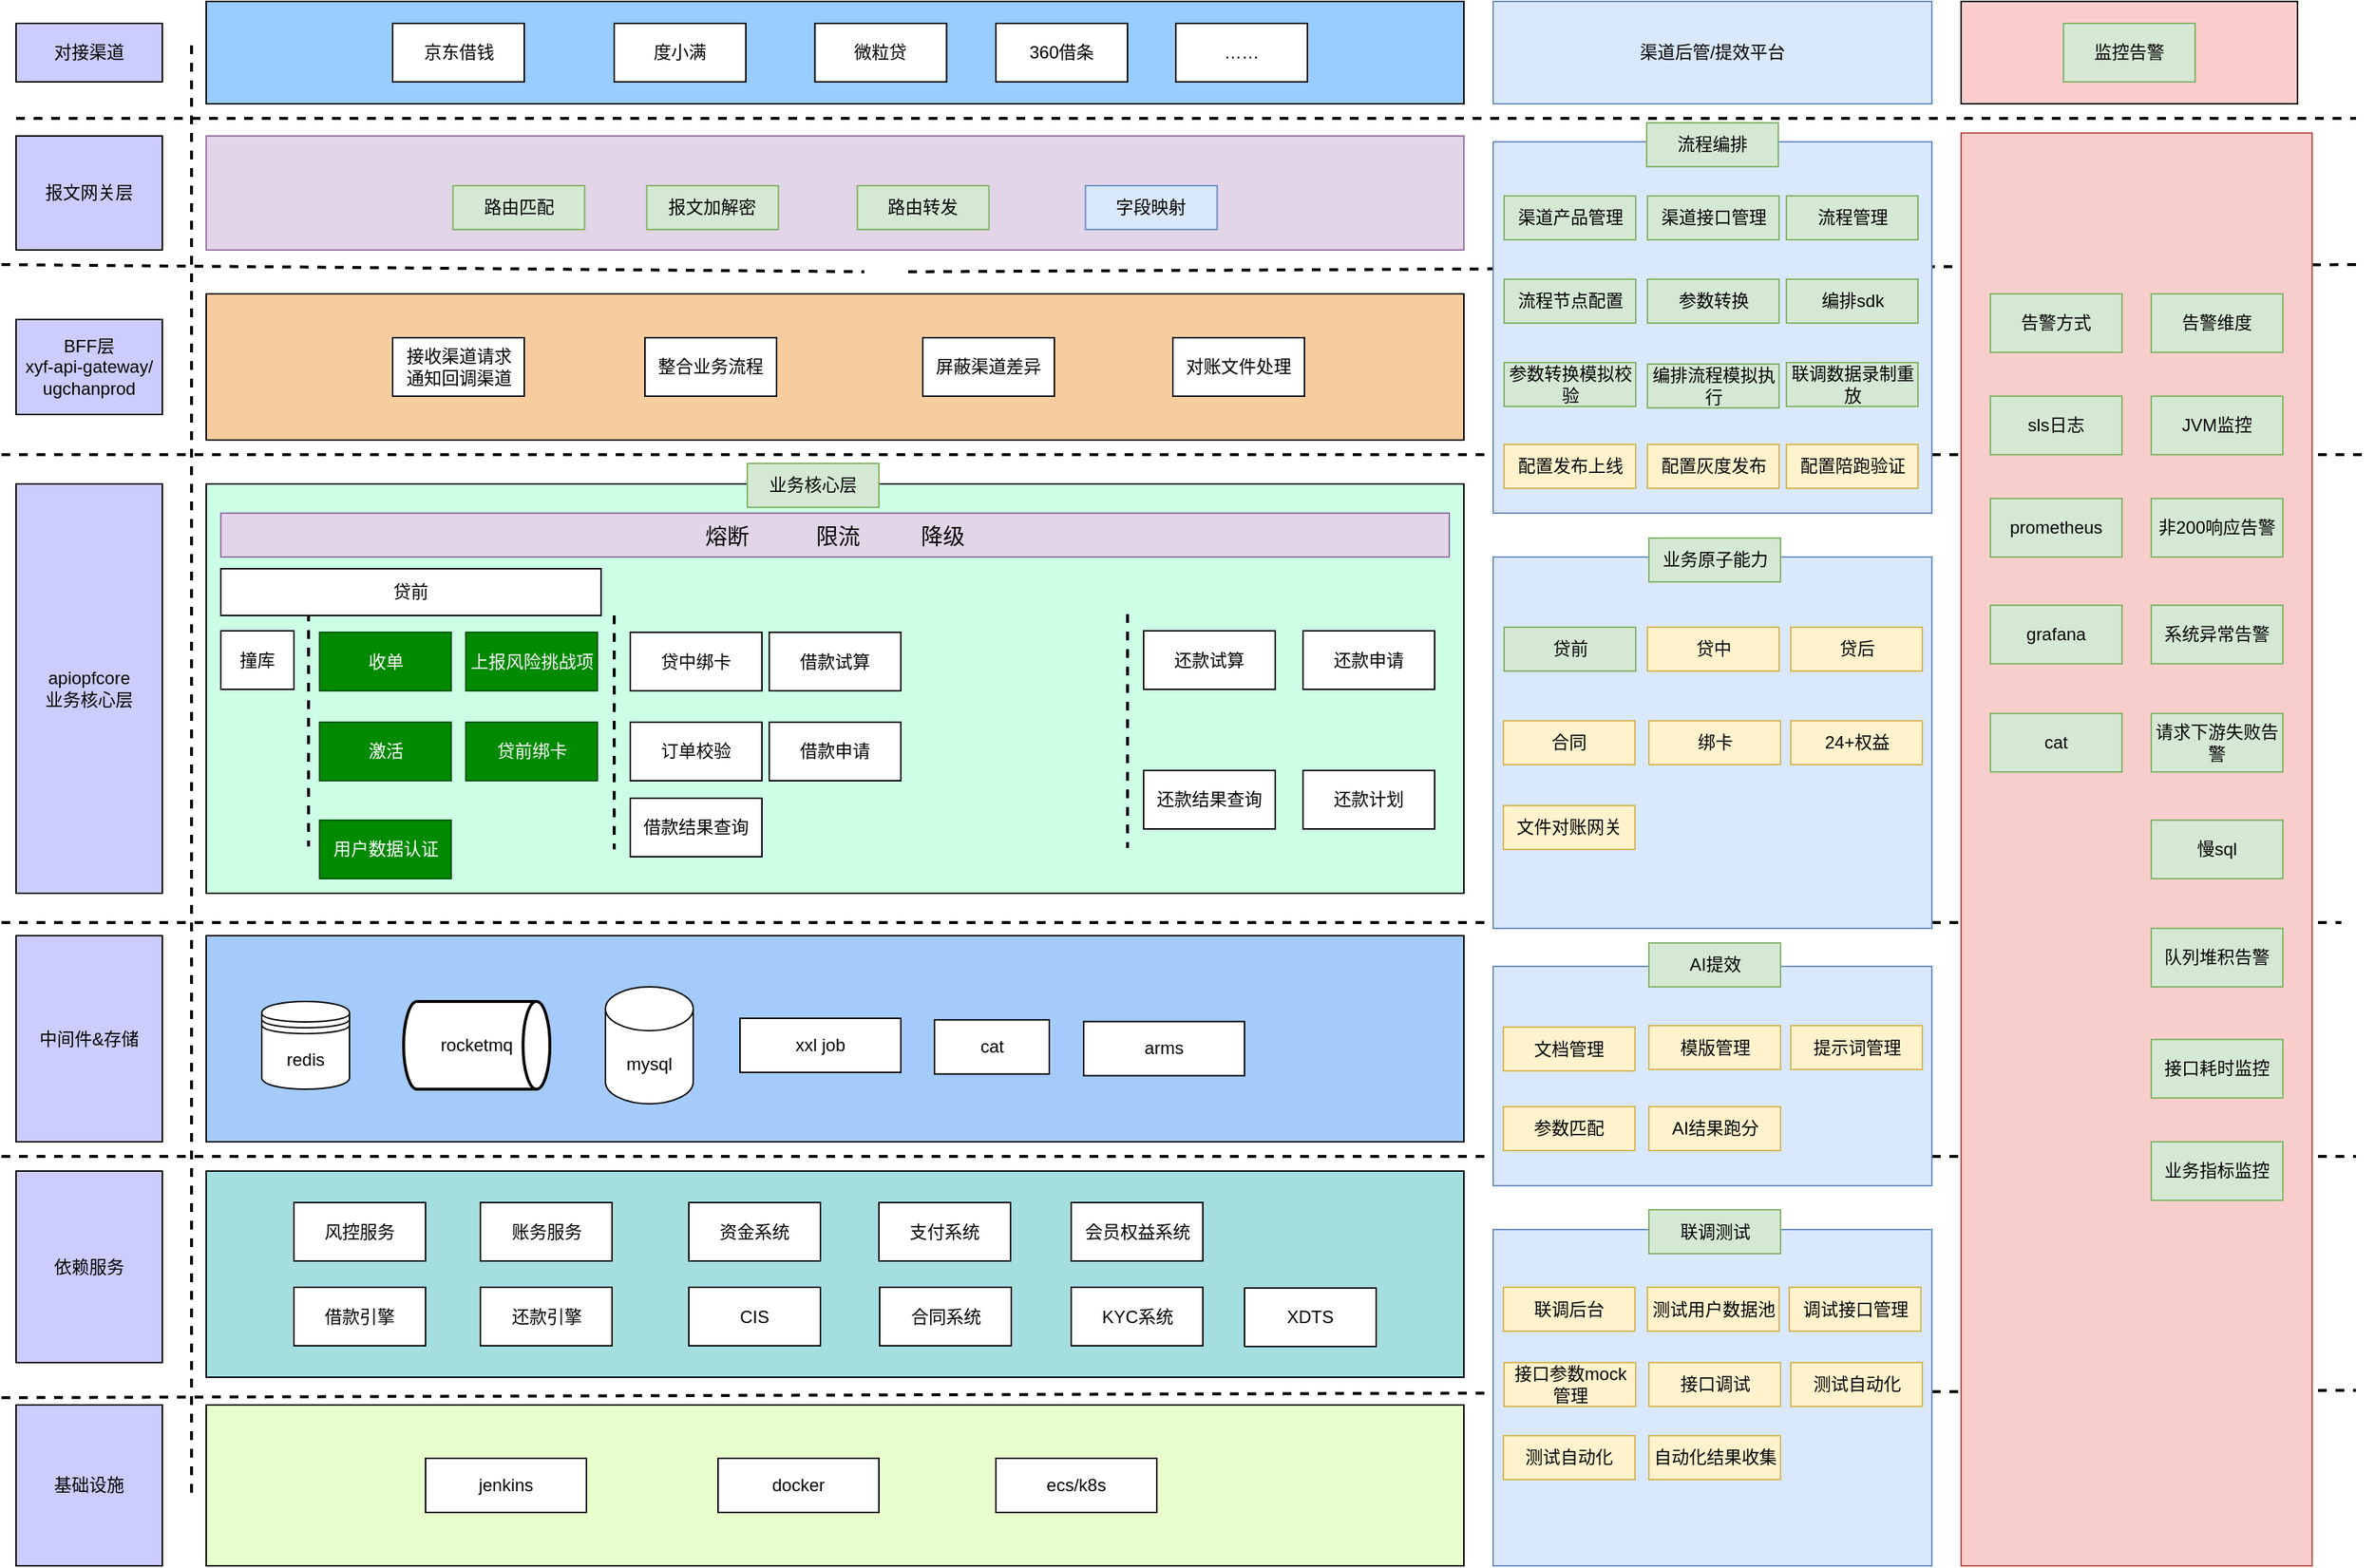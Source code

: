 <mxfile version="28.2.7">
  <diagram id="C5RBs43oDa-KdzZeNtuy" name="Page-1">
    <mxGraphModel dx="2568" dy="1065" grid="1" gridSize="10" guides="1" tooltips="1" connect="1" arrows="1" fold="1" page="1" pageScale="1" pageWidth="827" pageHeight="1169" math="0" shadow="0">
      <root>
        <mxCell id="WIyWlLk6GJQsqaUBKTNV-0" />
        <mxCell id="WIyWlLk6GJQsqaUBKTNV-1" parent="WIyWlLk6GJQsqaUBKTNV-0" />
        <mxCell id="sWWA4bZMYuXRyUqMkDCf-37" value="" style="endArrow=none;dashed=1;html=1;rounded=0;strokeWidth=2;" parent="WIyWlLk6GJQsqaUBKTNV-1" edge="1">
          <mxGeometry width="50" height="50" relative="1" as="geometry">
            <mxPoint x="-290" y="1090" as="sourcePoint" />
            <mxPoint x="1320" y="1090" as="targetPoint" />
          </mxGeometry>
        </mxCell>
        <mxCell id="sWWA4bZMYuXRyUqMkDCf-43" value="" style="endArrow=none;dashed=1;html=1;rounded=0;strokeWidth=2;" parent="WIyWlLk6GJQsqaUBKTNV-1" edge="1">
          <mxGeometry width="50" height="50" relative="1" as="geometry">
            <mxPoint x="-290" y="1255" as="sourcePoint" />
            <mxPoint x="1320" y="1250" as="targetPoint" />
          </mxGeometry>
        </mxCell>
        <mxCell id="sWWA4bZMYuXRyUqMkDCf-0" value="" style="endArrow=none;dashed=1;html=1;rounded=0;strokeWidth=2;" parent="WIyWlLk6GJQsqaUBKTNV-1" edge="1">
          <mxGeometry width="50" height="50" relative="1" as="geometry">
            <mxPoint x="-290" y="930" as="sourcePoint" />
            <mxPoint x="1310" y="930" as="targetPoint" />
          </mxGeometry>
        </mxCell>
        <mxCell id="sWWA4bZMYuXRyUqMkDCf-1" value="" style="rounded=0;whiteSpace=wrap;html=1;fillColor=#99CCFF;" parent="WIyWlLk6GJQsqaUBKTNV-1" vertex="1">
          <mxGeometry x="-150" y="300" width="860" height="70" as="geometry" />
        </mxCell>
        <mxCell id="sWWA4bZMYuXRyUqMkDCf-2" value="京东借钱" style="rounded=0;whiteSpace=wrap;html=1;" parent="WIyWlLk6GJQsqaUBKTNV-1" vertex="1">
          <mxGeometry x="-22.5" y="315" width="90" height="40" as="geometry" />
        </mxCell>
        <mxCell id="sWWA4bZMYuXRyUqMkDCf-3" value="度小满" style="rounded=0;whiteSpace=wrap;html=1;" parent="WIyWlLk6GJQsqaUBKTNV-1" vertex="1">
          <mxGeometry x="129" y="315" width="90" height="40" as="geometry" />
        </mxCell>
        <mxCell id="sWWA4bZMYuXRyUqMkDCf-4" value="" style="endArrow=none;dashed=1;html=1;rounded=0;strokeWidth=2;" parent="WIyWlLk6GJQsqaUBKTNV-1" edge="1">
          <mxGeometry width="50" height="50" relative="1" as="geometry">
            <mxPoint x="330" y="484.889" as="sourcePoint" />
            <mxPoint x="1320" y="480" as="targetPoint" />
          </mxGeometry>
        </mxCell>
        <mxCell id="sWWA4bZMYuXRyUqMkDCf-8" value="" style="endArrow=none;dashed=1;html=1;rounded=0;strokeWidth=2;" parent="WIyWlLk6GJQsqaUBKTNV-1" edge="1">
          <mxGeometry width="50" height="50" relative="1" as="geometry">
            <mxPoint x="-160" y="330" as="sourcePoint" />
            <mxPoint x="-160" y="1320" as="targetPoint" />
          </mxGeometry>
        </mxCell>
        <mxCell id="sWWA4bZMYuXRyUqMkDCf-9" value="BFF层 &lt;br&gt;xyf-api-gateway/&lt;div&gt;ugchanprod&lt;/div&gt;" style="rounded=0;whiteSpace=wrap;html=1;fillColor=#CCCCFF;" parent="WIyWlLk6GJQsqaUBKTNV-1" vertex="1">
          <mxGeometry x="-280" y="517.5" width="100" height="65" as="geometry" />
        </mxCell>
        <mxCell id="sWWA4bZMYuXRyUqMkDCf-10" value="" style="rounded=0;whiteSpace=wrap;html=1;fillColor=#F7CDA0;" parent="WIyWlLk6GJQsqaUBKTNV-1" vertex="1">
          <mxGeometry x="-150" y="500" width="860" height="100" as="geometry" />
        </mxCell>
        <mxCell id="sWWA4bZMYuXRyUqMkDCf-11" value="" style="endArrow=none;dashed=1;html=1;rounded=0;strokeWidth=2;" parent="WIyWlLk6GJQsqaUBKTNV-1" edge="1">
          <mxGeometry width="50" height="50" relative="1" as="geometry">
            <mxPoint x="-290" y="610" as="sourcePoint" />
            <mxPoint x="1330" y="610" as="targetPoint" />
          </mxGeometry>
        </mxCell>
        <mxCell id="sWWA4bZMYuXRyUqMkDCf-12" value="apiopfcore&lt;div&gt;业务核心层&lt;/div&gt;" style="rounded=0;whiteSpace=wrap;html=1;fillColor=#CCCCFF;" parent="WIyWlLk6GJQsqaUBKTNV-1" vertex="1">
          <mxGeometry x="-280" y="630" width="100" height="280" as="geometry" />
        </mxCell>
        <mxCell id="sWWA4bZMYuXRyUqMkDCf-13" value="" style="rounded=0;whiteSpace=wrap;html=1;fillColor=#FBCCCC;" parent="WIyWlLk6GJQsqaUBKTNV-1" vertex="1">
          <mxGeometry x="1050" y="300" width="230" height="70" as="geometry" />
        </mxCell>
        <mxCell id="sWWA4bZMYuXRyUqMkDCf-14" value="监控告警" style="rounded=0;whiteSpace=wrap;html=1;fillColor=#d5e8d4;strokeColor=#82b366;" parent="WIyWlLk6GJQsqaUBKTNV-1" vertex="1">
          <mxGeometry x="1120" y="315" width="90" height="40" as="geometry" />
        </mxCell>
        <mxCell id="sWWA4bZMYuXRyUqMkDCf-16" value="" style="rounded=0;whiteSpace=wrap;html=1;fillColor=#CCFFE6;" parent="WIyWlLk6GJQsqaUBKTNV-1" vertex="1">
          <mxGeometry x="-150" y="630" width="860" height="280" as="geometry" />
        </mxCell>
        <mxCell id="sWWA4bZMYuXRyUqMkDCf-18" value="" style="rounded=0;whiteSpace=wrap;html=1;fillColor=#f8cecc;strokeColor=#b85450;" parent="WIyWlLk6GJQsqaUBKTNV-1" vertex="1">
          <mxGeometry x="1050" y="390" width="240" height="980" as="geometry" />
        </mxCell>
        <mxCell id="sWWA4bZMYuXRyUqMkDCf-23" value="收单" style="rounded=0;whiteSpace=wrap;html=1;fillColor=#008a00;strokeColor=#005700;fontColor=#ffffff;" parent="WIyWlLk6GJQsqaUBKTNV-1" vertex="1">
          <mxGeometry x="-72.5" y="731.5" width="90" height="40" as="geometry" />
        </mxCell>
        <mxCell id="sWWA4bZMYuXRyUqMkDCf-24" value="上报风险挑战项" style="rounded=0;whiteSpace=wrap;html=1;fillColor=#008a00;strokeColor=#005700;fontColor=#ffffff;" parent="WIyWlLk6GJQsqaUBKTNV-1" vertex="1">
          <mxGeometry x="27.5" y="731.5" width="90" height="40" as="geometry" />
        </mxCell>
        <mxCell id="sWWA4bZMYuXRyUqMkDCf-25" value="激活" style="rounded=0;whiteSpace=wrap;html=1;fillColor=#008a00;strokeColor=#005700;fontColor=#ffffff;" parent="WIyWlLk6GJQsqaUBKTNV-1" vertex="1">
          <mxGeometry x="-72.5" y="793" width="90" height="40" as="geometry" />
        </mxCell>
        <mxCell id="sWWA4bZMYuXRyUqMkDCf-26" value="贷前绑卡" style="rounded=0;whiteSpace=wrap;html=1;fillColor=#008a00;strokeColor=#005700;fontColor=#ffffff;" parent="WIyWlLk6GJQsqaUBKTNV-1" vertex="1">
          <mxGeometry x="27.5" y="793" width="90" height="40" as="geometry" />
        </mxCell>
        <mxCell id="sWWA4bZMYuXRyUqMkDCf-28" value="sls日志" style="rounded=0;whiteSpace=wrap;html=1;fillColor=#d5e8d4;strokeColor=#82b366;" parent="WIyWlLk6GJQsqaUBKTNV-1" vertex="1">
          <mxGeometry x="1070" y="570" width="90" height="40" as="geometry" />
        </mxCell>
        <mxCell id="sWWA4bZMYuXRyUqMkDCf-29" value="非200响应告警" style="rounded=0;whiteSpace=wrap;html=1;fillColor=#d5e8d4;strokeColor=#82b366;" parent="WIyWlLk6GJQsqaUBKTNV-1" vertex="1">
          <mxGeometry x="1180" y="640" width="90" height="40" as="geometry" />
        </mxCell>
        <mxCell id="sWWA4bZMYuXRyUqMkDCf-30" value="请求下游失败告警" style="rounded=0;whiteSpace=wrap;html=1;fillColor=#d5e8d4;strokeColor=#82b366;" parent="WIyWlLk6GJQsqaUBKTNV-1" vertex="1">
          <mxGeometry x="1180" y="787" width="90" height="40" as="geometry" />
        </mxCell>
        <mxCell id="sWWA4bZMYuXRyUqMkDCf-31" value="prometheus" style="rounded=0;whiteSpace=wrap;html=1;fillColor=#d5e8d4;strokeColor=#82b366;" parent="WIyWlLk6GJQsqaUBKTNV-1" vertex="1">
          <mxGeometry x="1070" y="640" width="90" height="40" as="geometry" />
        </mxCell>
        <mxCell id="sWWA4bZMYuXRyUqMkDCf-32" value="grafana" style="rounded=0;whiteSpace=wrap;html=1;fillColor=#d5e8d4;strokeColor=#82b366;" parent="WIyWlLk6GJQsqaUBKTNV-1" vertex="1">
          <mxGeometry x="1070" y="713" width="90" height="40" as="geometry" />
        </mxCell>
        <mxCell id="sWWA4bZMYuXRyUqMkDCf-33" value="cat" style="rounded=0;whiteSpace=wrap;html=1;fillColor=#d5e8d4;strokeColor=#82b366;" parent="WIyWlLk6GJQsqaUBKTNV-1" vertex="1">
          <mxGeometry x="1070" y="787" width="90" height="40" as="geometry" />
        </mxCell>
        <mxCell id="sWWA4bZMYuXRyUqMkDCf-34" value="慢sql" style="rounded=0;whiteSpace=wrap;html=1;fillColor=#d5e8d4;strokeColor=#82b366;" parent="WIyWlLk6GJQsqaUBKTNV-1" vertex="1">
          <mxGeometry x="1180" y="860" width="90" height="40" as="geometry" />
        </mxCell>
        <mxCell id="sWWA4bZMYuXRyUqMkDCf-35" value="队列堆积告警" style="rounded=0;whiteSpace=wrap;html=1;fillColor=#d5e8d4;strokeColor=#82b366;" parent="WIyWlLk6GJQsqaUBKTNV-1" vertex="1">
          <mxGeometry x="1180" y="934" width="90" height="40" as="geometry" />
        </mxCell>
        <mxCell id="sWWA4bZMYuXRyUqMkDCf-36" value="中间件&amp;amp;存储" style="rounded=0;whiteSpace=wrap;html=1;fillColor=#CCCCFF;" parent="WIyWlLk6GJQsqaUBKTNV-1" vertex="1">
          <mxGeometry x="-280" y="939" width="100" height="141" as="geometry" />
        </mxCell>
        <mxCell id="sWWA4bZMYuXRyUqMkDCf-38" value="" style="rounded=0;whiteSpace=wrap;html=1;fillColor=#A4CBFB;" parent="WIyWlLk6GJQsqaUBKTNV-1" vertex="1">
          <mxGeometry x="-150" y="939" width="860" height="141" as="geometry" />
        </mxCell>
        <mxCell id="sWWA4bZMYuXRyUqMkDCf-40" value="依赖服务" style="rounded=0;whiteSpace=wrap;html=1;fillColor=#CCCCFF;" parent="WIyWlLk6GJQsqaUBKTNV-1" vertex="1">
          <mxGeometry x="-280" y="1100" width="100" height="131" as="geometry" />
        </mxCell>
        <mxCell id="sWWA4bZMYuXRyUqMkDCf-41" value="" style="rounded=0;whiteSpace=wrap;html=1;fillColor=#A5DEDF;" parent="WIyWlLk6GJQsqaUBKTNV-1" vertex="1">
          <mxGeometry x="-150" y="1100" width="860" height="141" as="geometry" />
        </mxCell>
        <mxCell id="sWWA4bZMYuXRyUqMkDCf-42" value="mysql" style="shape=cylinder3;whiteSpace=wrap;html=1;boundedLbl=1;backgroundOutline=1;size=15;" parent="WIyWlLk6GJQsqaUBKTNV-1" vertex="1">
          <mxGeometry x="123" y="974" width="60" height="80" as="geometry" />
        </mxCell>
        <mxCell id="sWWA4bZMYuXRyUqMkDCf-44" value="基础设施" style="rounded=0;whiteSpace=wrap;html=1;fillColor=#CCCCFF;" parent="WIyWlLk6GJQsqaUBKTNV-1" vertex="1">
          <mxGeometry x="-280" y="1260" width="100" height="110" as="geometry" />
        </mxCell>
        <mxCell id="sWWA4bZMYuXRyUqMkDCf-45" value="" style="rounded=0;whiteSpace=wrap;html=1;fillColor=#E6FFCC;" parent="WIyWlLk6GJQsqaUBKTNV-1" vertex="1">
          <mxGeometry x="-150" y="1260" width="860" height="110" as="geometry" />
        </mxCell>
        <mxCell id="sWWA4bZMYuXRyUqMkDCf-46" value="jenkins" style="rounded=0;whiteSpace=wrap;html=1;" parent="WIyWlLk6GJQsqaUBKTNV-1" vertex="1">
          <mxGeometry y="1296.5" width="110" height="37" as="geometry" />
        </mxCell>
        <mxCell id="sWWA4bZMYuXRyUqMkDCf-47" value="ecs/k8s" style="rounded=0;whiteSpace=wrap;html=1;" parent="WIyWlLk6GJQsqaUBKTNV-1" vertex="1">
          <mxGeometry x="390" y="1296.5" width="110" height="37" as="geometry" />
        </mxCell>
        <mxCell id="sWWA4bZMYuXRyUqMkDCf-49" value="贷中绑卡" style="rounded=0;whiteSpace=wrap;html=1;" parent="WIyWlLk6GJQsqaUBKTNV-1" vertex="1">
          <mxGeometry x="140" y="731.5" width="90" height="40" as="geometry" />
        </mxCell>
        <mxCell id="sWWA4bZMYuXRyUqMkDCf-50" value="接口耗时监控" style="rounded=0;whiteSpace=wrap;html=1;fillColor=#d5e8d4;strokeColor=#82b366;" parent="WIyWlLk6GJQsqaUBKTNV-1" vertex="1">
          <mxGeometry x="1180" y="1010" width="90" height="40" as="geometry" />
        </mxCell>
        <mxCell id="sWWA4bZMYuXRyUqMkDCf-51" value="系统异常告警" style="rounded=0;whiteSpace=wrap;html=1;fillColor=#d5e8d4;strokeColor=#82b366;" parent="WIyWlLk6GJQsqaUBKTNV-1" vertex="1">
          <mxGeometry x="1180" y="713" width="90" height="40" as="geometry" />
        </mxCell>
        <mxCell id="sWWA4bZMYuXRyUqMkDCf-54" value="redis" style="shape=datastore;whiteSpace=wrap;html=1;" parent="WIyWlLk6GJQsqaUBKTNV-1" vertex="1">
          <mxGeometry x="-112" y="984" width="60" height="60" as="geometry" />
        </mxCell>
        <mxCell id="sWWA4bZMYuXRyUqMkDCf-55" value="风控服务" style="rounded=0;whiteSpace=wrap;html=1;" parent="WIyWlLk6GJQsqaUBKTNV-1" vertex="1">
          <mxGeometry x="-90" y="1121.5" width="90" height="40" as="geometry" />
        </mxCell>
        <mxCell id="sWWA4bZMYuXRyUqMkDCf-56" value="资金系统" style="rounded=0;whiteSpace=wrap;html=1;" parent="WIyWlLk6GJQsqaUBKTNV-1" vertex="1">
          <mxGeometry x="180" y="1121.5" width="90" height="40" as="geometry" />
        </mxCell>
        <mxCell id="sWWA4bZMYuXRyUqMkDCf-57" value="支付系统" style="rounded=0;whiteSpace=wrap;html=1;" parent="WIyWlLk6GJQsqaUBKTNV-1" vertex="1">
          <mxGeometry x="310" y="1121.5" width="90" height="40" as="geometry" />
        </mxCell>
        <mxCell id="sWWA4bZMYuXRyUqMkDCf-58" value="XDTS" style="rounded=0;whiteSpace=wrap;html=1;" parent="WIyWlLk6GJQsqaUBKTNV-1" vertex="1">
          <mxGeometry x="560" y="1180" width="90" height="40" as="geometry" />
        </mxCell>
        <mxCell id="sWWA4bZMYuXRyUqMkDCf-59" value="借款引擎" style="rounded=0;whiteSpace=wrap;html=1;" parent="WIyWlLk6GJQsqaUBKTNV-1" vertex="1">
          <mxGeometry x="-90" y="1179.5" width="90" height="40" as="geometry" />
        </mxCell>
        <mxCell id="sWWA4bZMYuXRyUqMkDCf-60" value="账务服务" style="rounded=0;whiteSpace=wrap;html=1;" parent="WIyWlLk6GJQsqaUBKTNV-1" vertex="1">
          <mxGeometry x="37.5" y="1121.5" width="90" height="40" as="geometry" />
        </mxCell>
        <mxCell id="sWWA4bZMYuXRyUqMkDCf-61" value="还款引擎" style="rounded=0;whiteSpace=wrap;html=1;" parent="WIyWlLk6GJQsqaUBKTNV-1" vertex="1">
          <mxGeometry x="37.5" y="1179.5" width="90" height="40" as="geometry" />
        </mxCell>
        <mxCell id="sWWA4bZMYuXRyUqMkDCf-62" value="业务指标监控" style="rounded=0;whiteSpace=wrap;html=1;fillColor=#d5e8d4;strokeColor=#82b366;" parent="WIyWlLk6GJQsqaUBKTNV-1" vertex="1">
          <mxGeometry x="1180" y="1080" width="90" height="40" as="geometry" />
        </mxCell>
        <mxCell id="sWWA4bZMYuXRyUqMkDCf-63" value="JVM监控" style="rounded=0;whiteSpace=wrap;html=1;fillColor=#d5e8d4;strokeColor=#82b366;" parent="WIyWlLk6GJQsqaUBKTNV-1" vertex="1">
          <mxGeometry x="1180" y="570" width="90" height="40" as="geometry" />
        </mxCell>
        <mxCell id="sWWA4bZMYuXRyUqMkDCf-64" value="对接渠道" style="rounded=0;whiteSpace=wrap;html=1;fillColor=#CCCCFF;" parent="WIyWlLk6GJQsqaUBKTNV-1" vertex="1">
          <mxGeometry x="-280" y="315" width="100" height="40" as="geometry" />
        </mxCell>
        <mxCell id="sWWA4bZMYuXRyUqMkDCf-65" value="告警方式" style="rounded=0;whiteSpace=wrap;html=1;fillColor=#d5e8d4;strokeColor=#82b366;" parent="WIyWlLk6GJQsqaUBKTNV-1" vertex="1">
          <mxGeometry x="1070" y="500" width="90" height="40" as="geometry" />
        </mxCell>
        <mxCell id="sWWA4bZMYuXRyUqMkDCf-66" value="告警维度" style="rounded=0;whiteSpace=wrap;html=1;fillColor=#d5e8d4;strokeColor=#82b366;" parent="WIyWlLk6GJQsqaUBKTNV-1" vertex="1">
          <mxGeometry x="1180" y="500" width="90" height="40" as="geometry" />
        </mxCell>
        <mxCell id="sWWA4bZMYuXRyUqMkDCf-68" value="微粒贷" style="rounded=0;whiteSpace=wrap;html=1;" parent="WIyWlLk6GJQsqaUBKTNV-1" vertex="1">
          <mxGeometry x="266.25" y="315" width="90" height="40" as="geometry" />
        </mxCell>
        <mxCell id="sWWA4bZMYuXRyUqMkDCf-69" value="……" style="rounded=0;whiteSpace=wrap;html=1;" parent="WIyWlLk6GJQsqaUBKTNV-1" vertex="1">
          <mxGeometry x="513" y="315" width="90" height="40" as="geometry" />
        </mxCell>
        <mxCell id="sWWA4bZMYuXRyUqMkDCf-71" value="接收渠道请求&lt;br&gt;通知回调渠道" style="rounded=0;whiteSpace=wrap;html=1;" parent="WIyWlLk6GJQsqaUBKTNV-1" vertex="1">
          <mxGeometry x="-22.5" y="530" width="90" height="40" as="geometry" />
        </mxCell>
        <mxCell id="sWWA4bZMYuXRyUqMkDCf-72" value="整合业务流程" style="rounded=0;whiteSpace=wrap;html=1;" parent="WIyWlLk6GJQsqaUBKTNV-1" vertex="1">
          <mxGeometry x="150" y="530" width="90" height="40" as="geometry" />
        </mxCell>
        <mxCell id="sWWA4bZMYuXRyUqMkDCf-73" value="屏蔽渠道差异" style="rounded=0;whiteSpace=wrap;html=1;" parent="WIyWlLk6GJQsqaUBKTNV-1" vertex="1">
          <mxGeometry x="340" y="530" width="90" height="40" as="geometry" />
        </mxCell>
        <mxCell id="sWWA4bZMYuXRyUqMkDCf-74" value="对账文件处理" style="rounded=0;whiteSpace=wrap;html=1;" parent="WIyWlLk6GJQsqaUBKTNV-1" vertex="1">
          <mxGeometry x="511" y="530" width="90" height="40" as="geometry" />
        </mxCell>
        <mxCell id="sWWA4bZMYuXRyUqMkDCf-75" value="xxl job" style="rounded=0;whiteSpace=wrap;html=1;" parent="WIyWlLk6GJQsqaUBKTNV-1" vertex="1">
          <mxGeometry x="215" y="995.5" width="110" height="37" as="geometry" />
        </mxCell>
        <mxCell id="sWWA4bZMYuXRyUqMkDCf-76" value="rocketmq" style="strokeWidth=2;html=1;shape=mxgraph.flowchart.direct_data;whiteSpace=wrap;" parent="WIyWlLk6GJQsqaUBKTNV-1" vertex="1">
          <mxGeometry x="-15" y="984" width="100" height="60" as="geometry" />
        </mxCell>
        <mxCell id="sWWA4bZMYuXRyUqMkDCf-77" value="CIS" style="rounded=0;whiteSpace=wrap;html=1;" parent="WIyWlLk6GJQsqaUBKTNV-1" vertex="1">
          <mxGeometry x="180" y="1179.5" width="90" height="40" as="geometry" />
        </mxCell>
        <mxCell id="sWWA4bZMYuXRyUqMkDCf-78" value="合同系统" style="rounded=0;whiteSpace=wrap;html=1;" parent="WIyWlLk6GJQsqaUBKTNV-1" vertex="1">
          <mxGeometry x="310.5" y="1179.5" width="90" height="40" as="geometry" />
        </mxCell>
        <mxCell id="sWWA4bZMYuXRyUqMkDCf-79" value="KYC系统" style="rounded=0;whiteSpace=wrap;html=1;" parent="WIyWlLk6GJQsqaUBKTNV-1" vertex="1">
          <mxGeometry x="441.5" y="1179.5" width="90" height="40" as="geometry" />
        </mxCell>
        <mxCell id="sWWA4bZMYuXRyUqMkDCf-80" value="订单校验" style="rounded=0;whiteSpace=wrap;html=1;" parent="WIyWlLk6GJQsqaUBKTNV-1" vertex="1">
          <mxGeometry x="140" y="793" width="90" height="40" as="geometry" />
        </mxCell>
        <mxCell id="sWWA4bZMYuXRyUqMkDCf-81" value="借款试算" style="rounded=0;whiteSpace=wrap;html=1;" parent="WIyWlLk6GJQsqaUBKTNV-1" vertex="1">
          <mxGeometry x="235" y="731.5" width="90" height="40" as="geometry" />
        </mxCell>
        <mxCell id="sWWA4bZMYuXRyUqMkDCf-82" value="还款申请" style="rounded=0;whiteSpace=wrap;html=1;" parent="WIyWlLk6GJQsqaUBKTNV-1" vertex="1">
          <mxGeometry x="600" y="730.5" width="90" height="40" as="geometry" />
        </mxCell>
        <mxCell id="sWWA4bZMYuXRyUqMkDCf-83" value="还款计划" style="rounded=0;whiteSpace=wrap;html=1;" parent="WIyWlLk6GJQsqaUBKTNV-1" vertex="1">
          <mxGeometry x="600" y="826" width="90" height="40" as="geometry" />
        </mxCell>
        <mxCell id="sWWA4bZMYuXRyUqMkDCf-84" value="撞库" style="rounded=0;whiteSpace=wrap;html=1;" parent="WIyWlLk6GJQsqaUBKTNV-1" vertex="1">
          <mxGeometry x="-140" y="730.5" width="50" height="40" as="geometry" />
        </mxCell>
        <mxCell id="sWWA4bZMYuXRyUqMkDCf-85" value="借款申请" style="rounded=0;whiteSpace=wrap;html=1;" parent="WIyWlLk6GJQsqaUBKTNV-1" vertex="1">
          <mxGeometry x="235" y="793" width="90" height="40" as="geometry" />
        </mxCell>
        <mxCell id="sWWA4bZMYuXRyUqMkDCf-86" value="还款试算" style="rounded=0;whiteSpace=wrap;html=1;" parent="WIyWlLk6GJQsqaUBKTNV-1" vertex="1">
          <mxGeometry x="491" y="730.5" width="90" height="40" as="geometry" />
        </mxCell>
        <mxCell id="sWWA4bZMYuXRyUqMkDCf-87" value="" style="endArrow=none;dashed=1;html=1;rounded=0;strokeWidth=2;" parent="WIyWlLk6GJQsqaUBKTNV-1" edge="1">
          <mxGeometry width="50" height="50" relative="1" as="geometry">
            <mxPoint x="-80" y="718" as="sourcePoint" />
            <mxPoint x="-80" y="878" as="targetPoint" />
          </mxGeometry>
        </mxCell>
        <mxCell id="sWWA4bZMYuXRyUqMkDCf-88" value="" style="endArrow=none;dashed=1;html=1;rounded=0;strokeWidth=2;" parent="WIyWlLk6GJQsqaUBKTNV-1" edge="1">
          <mxGeometry width="50" height="50" relative="1" as="geometry">
            <mxPoint x="129" y="720" as="sourcePoint" />
            <mxPoint x="129" y="880" as="targetPoint" />
          </mxGeometry>
        </mxCell>
        <mxCell id="sWWA4bZMYuXRyUqMkDCf-89" value="" style="endArrow=none;dashed=1;html=1;rounded=0;strokeWidth=2;" parent="WIyWlLk6GJQsqaUBKTNV-1" edge="1">
          <mxGeometry width="50" height="50" relative="1" as="geometry">
            <mxPoint x="480" y="719" as="sourcePoint" />
            <mxPoint x="480" y="879" as="targetPoint" />
          </mxGeometry>
        </mxCell>
        <mxCell id="sWWA4bZMYuXRyUqMkDCf-91" value="" style="endArrow=none;dashed=1;html=1;rounded=0;strokeWidth=2;" parent="WIyWlLk6GJQsqaUBKTNV-1" edge="1">
          <mxGeometry width="50" height="50" relative="1" as="geometry">
            <mxPoint x="-290" y="480" as="sourcePoint" />
            <mxPoint x="300" y="484.876" as="targetPoint" />
          </mxGeometry>
        </mxCell>
        <mxCell id="VIJz2uPGF6avBVxXJ3ea-0" value="" style="shape=image;verticalLabelPosition=bottom;labelBackgroundColor=default;verticalAlign=top;aspect=fixed;imageAspect=0;image=https://miro.medium.com/v2/resize:fit:800/1*XE0ObomSZ6cwRHKNZ751Vg.png;" parent="WIyWlLk6GJQsqaUBKTNV-1" vertex="1">
          <mxGeometry x="572" y="998.88" width="100" height="34.75" as="geometry" />
        </mxCell>
        <mxCell id="VIJz2uPGF6avBVxXJ3ea-1" value="" style="endArrow=none;dashed=1;html=1;rounded=0;strokeWidth=2;" parent="WIyWlLk6GJQsqaUBKTNV-1" edge="1">
          <mxGeometry width="50" height="50" relative="1" as="geometry">
            <mxPoint x="-280" y="380" as="sourcePoint" />
            <mxPoint x="1320" y="380" as="targetPoint" />
          </mxGeometry>
        </mxCell>
        <mxCell id="VIJz2uPGF6avBVxXJ3ea-3" value="" style="rounded=0;whiteSpace=wrap;html=1;fillColor=#e1d5e7;strokeColor=#9673a6;" parent="WIyWlLk6GJQsqaUBKTNV-1" vertex="1">
          <mxGeometry x="-150" y="392" width="860" height="78" as="geometry" />
        </mxCell>
        <mxCell id="VIJz2uPGF6avBVxXJ3ea-4" value="报文网关层" style="rounded=0;whiteSpace=wrap;html=1;fillColor=#CCCCFF;" parent="WIyWlLk6GJQsqaUBKTNV-1" vertex="1">
          <mxGeometry x="-280" y="392" width="100" height="78" as="geometry" />
        </mxCell>
        <mxCell id="XegBzm43TF2em2KgTWJF-0" value="还款结果查询" style="rounded=0;whiteSpace=wrap;html=1;" parent="WIyWlLk6GJQsqaUBKTNV-1" vertex="1">
          <mxGeometry x="491" y="826" width="90" height="40" as="geometry" />
        </mxCell>
        <mxCell id="XegBzm43TF2em2KgTWJF-1" value="熔断&amp;nbsp; &amp;nbsp; &amp;nbsp; &amp;nbsp; &amp;nbsp; &amp;nbsp;限流&amp;nbsp; &amp;nbsp; &amp;nbsp; &amp;nbsp; &amp;nbsp; 降级" style="rounded=0;whiteSpace=wrap;html=1;fillColor=#e1d5e7;strokeColor=#9673a6;fontSize=15;" parent="WIyWlLk6GJQsqaUBKTNV-1" vertex="1">
          <mxGeometry x="-140" y="650" width="840" height="30" as="geometry" />
        </mxCell>
        <mxCell id="XegBzm43TF2em2KgTWJF-2" value="用户数据认证" style="rounded=0;whiteSpace=wrap;html=1;fillColor=#008a00;strokeColor=#005700;fontColor=#ffffff;" parent="WIyWlLk6GJQsqaUBKTNV-1" vertex="1">
          <mxGeometry x="-72.5" y="860" width="90" height="40" as="geometry" />
        </mxCell>
        <mxCell id="XegBzm43TF2em2KgTWJF-4" value="docker" style="rounded=0;whiteSpace=wrap;html=1;" parent="WIyWlLk6GJQsqaUBKTNV-1" vertex="1">
          <mxGeometry x="200" y="1296.5" width="110" height="37" as="geometry" />
        </mxCell>
        <mxCell id="XegBzm43TF2em2KgTWJF-5" value="arms" style="rounded=0;whiteSpace=wrap;html=1;" parent="WIyWlLk6GJQsqaUBKTNV-1" vertex="1">
          <mxGeometry x="450" y="997.75" width="110" height="37" as="geometry" />
        </mxCell>
        <mxCell id="XegBzm43TF2em2KgTWJF-8" value="cat" style="rounded=0;whiteSpace=wrap;html=1;" parent="WIyWlLk6GJQsqaUBKTNV-1" vertex="1">
          <mxGeometry x="348" y="996.63" width="78.5" height="37" as="geometry" />
        </mxCell>
        <mxCell id="PERT3aIXh9mbVd2wunl5-0" value="路由匹配" style="rounded=0;whiteSpace=wrap;html=1;fillColor=#d5e8d4;strokeColor=#82b366;" parent="WIyWlLk6GJQsqaUBKTNV-1" vertex="1">
          <mxGeometry x="18.75" y="426" width="90" height="30" as="geometry" />
        </mxCell>
        <mxCell id="PERT3aIXh9mbVd2wunl5-1" value="报文加解密" style="rounded=0;whiteSpace=wrap;html=1;fillColor=#d5e8d4;strokeColor=#82b366;" parent="WIyWlLk6GJQsqaUBKTNV-1" vertex="1">
          <mxGeometry x="151.25" y="426" width="90" height="30" as="geometry" />
        </mxCell>
        <mxCell id="PERT3aIXh9mbVd2wunl5-2" value="路由转发" style="rounded=0;whiteSpace=wrap;html=1;fillColor=#d5e8d4;strokeColor=#82b366;" parent="WIyWlLk6GJQsqaUBKTNV-1" vertex="1">
          <mxGeometry x="295.25" y="426" width="90" height="30" as="geometry" />
        </mxCell>
        <mxCell id="PERT3aIXh9mbVd2wunl5-3" value="字段映射" style="rounded=0;whiteSpace=wrap;html=1;fillColor=#dae8fc;strokeColor=#6c8ebf;" parent="WIyWlLk6GJQsqaUBKTNV-1" vertex="1">
          <mxGeometry x="451.25" y="426" width="90" height="30" as="geometry" />
        </mxCell>
        <mxCell id="PERT3aIXh9mbVd2wunl5-4" value="360借条" style="rounded=0;whiteSpace=wrap;html=1;" parent="WIyWlLk6GJQsqaUBKTNV-1" vertex="1">
          <mxGeometry x="390" y="315" width="90" height="40" as="geometry" />
        </mxCell>
        <mxCell id="PERT3aIXh9mbVd2wunl5-5" value="会员权益系统" style="rounded=0;whiteSpace=wrap;html=1;" parent="WIyWlLk6GJQsqaUBKTNV-1" vertex="1">
          <mxGeometry x="441.5" y="1121.5" width="90" height="40" as="geometry" />
        </mxCell>
        <mxCell id="PERT3aIXh9mbVd2wunl5-6" value="业务核心层" style="rounded=0;whiteSpace=wrap;html=1;fillColor=#d5e8d4;strokeColor=#82b366;" parent="WIyWlLk6GJQsqaUBKTNV-1" vertex="1">
          <mxGeometry x="220" y="616" width="90" height="30" as="geometry" />
        </mxCell>
        <mxCell id="PERT3aIXh9mbVd2wunl5-7" value="渠道后管/提效平台" style="rounded=0;whiteSpace=wrap;html=1;fillColor=#dae8fc;strokeColor=#6c8ebf;" parent="WIyWlLk6GJQsqaUBKTNV-1" vertex="1">
          <mxGeometry x="730" y="300" width="300" height="70" as="geometry" />
        </mxCell>
        <mxCell id="PERT3aIXh9mbVd2wunl5-8" value="" style="rounded=0;whiteSpace=wrap;html=1;fillColor=#dae8fc;strokeColor=#6c8ebf;" parent="WIyWlLk6GJQsqaUBKTNV-1" vertex="1">
          <mxGeometry x="730" y="396" width="300" height="254" as="geometry" />
        </mxCell>
        <mxCell id="PERT3aIXh9mbVd2wunl5-9" value="流程编排" style="rounded=0;whiteSpace=wrap;html=1;fillColor=#d5e8d4;strokeColor=#82b366;" parent="WIyWlLk6GJQsqaUBKTNV-1" vertex="1">
          <mxGeometry x="835" y="383" width="90" height="30" as="geometry" />
        </mxCell>
        <mxCell id="PERT3aIXh9mbVd2wunl5-10" value="渠道产品管理" style="rounded=0;whiteSpace=wrap;html=1;fillColor=#d5e8d4;strokeColor=#82b366;" parent="WIyWlLk6GJQsqaUBKTNV-1" vertex="1">
          <mxGeometry x="737.5" y="433" width="90" height="30" as="geometry" />
        </mxCell>
        <mxCell id="PERT3aIXh9mbVd2wunl5-11" value="渠道接口管理" style="rounded=0;whiteSpace=wrap;html=1;fillColor=#d5e8d4;strokeColor=#82b366;" parent="WIyWlLk6GJQsqaUBKTNV-1" vertex="1">
          <mxGeometry x="835.5" y="433" width="90" height="30" as="geometry" />
        </mxCell>
        <mxCell id="PERT3aIXh9mbVd2wunl5-12" value="流程管理" style="rounded=0;whiteSpace=wrap;html=1;fillColor=#d5e8d4;strokeColor=#82b366;" parent="WIyWlLk6GJQsqaUBKTNV-1" vertex="1">
          <mxGeometry x="930.5" y="433" width="90" height="30" as="geometry" />
        </mxCell>
        <mxCell id="PERT3aIXh9mbVd2wunl5-13" value="流程节点配置" style="rounded=0;whiteSpace=wrap;html=1;fillColor=#d5e8d4;strokeColor=#82b366;" parent="WIyWlLk6GJQsqaUBKTNV-1" vertex="1">
          <mxGeometry x="737.5" y="490" width="90" height="30" as="geometry" />
        </mxCell>
        <mxCell id="PERT3aIXh9mbVd2wunl5-14" value="参数转换" style="rounded=0;whiteSpace=wrap;html=1;fillColor=#d5e8d4;strokeColor=#82b366;" parent="WIyWlLk6GJQsqaUBKTNV-1" vertex="1">
          <mxGeometry x="835.5" y="490" width="90" height="30" as="geometry" />
        </mxCell>
        <mxCell id="PERT3aIXh9mbVd2wunl5-15" value="编排sdk" style="rounded=0;whiteSpace=wrap;html=1;fillColor=#d5e8d4;strokeColor=#82b366;" parent="WIyWlLk6GJQsqaUBKTNV-1" vertex="1">
          <mxGeometry x="930.5" y="490" width="90" height="30" as="geometry" />
        </mxCell>
        <mxCell id="PERT3aIXh9mbVd2wunl5-16" value="参数转换模拟校验" style="rounded=0;whiteSpace=wrap;html=1;fillColor=#d5e8d4;strokeColor=#82b366;" parent="WIyWlLk6GJQsqaUBKTNV-1" vertex="1">
          <mxGeometry x="737.5" y="547" width="90" height="30" as="geometry" />
        </mxCell>
        <mxCell id="PERT3aIXh9mbVd2wunl5-17" value="编排流程模拟执行" style="rounded=0;whiteSpace=wrap;html=1;fillColor=#d5e8d4;strokeColor=#82b366;" parent="WIyWlLk6GJQsqaUBKTNV-1" vertex="1">
          <mxGeometry x="835.5" y="548" width="90" height="30" as="geometry" />
        </mxCell>
        <mxCell id="PERT3aIXh9mbVd2wunl5-18" value="联调数据录制重放" style="rounded=0;whiteSpace=wrap;html=1;fillColor=#d5e8d4;strokeColor=#82b366;" parent="WIyWlLk6GJQsqaUBKTNV-1" vertex="1">
          <mxGeometry x="930.5" y="547" width="90" height="30" as="geometry" />
        </mxCell>
        <mxCell id="PERT3aIXh9mbVd2wunl5-19" value="配置发布上线" style="rounded=0;whiteSpace=wrap;html=1;fillColor=#fff2cc;strokeColor=#d6b656;" parent="WIyWlLk6GJQsqaUBKTNV-1" vertex="1">
          <mxGeometry x="737.5" y="603" width="90" height="30" as="geometry" />
        </mxCell>
        <mxCell id="PERT3aIXh9mbVd2wunl5-20" value="配置灰度发布" style="rounded=0;whiteSpace=wrap;html=1;fillColor=#fff2cc;strokeColor=#d6b656;" parent="WIyWlLk6GJQsqaUBKTNV-1" vertex="1">
          <mxGeometry x="835.5" y="603" width="90" height="30" as="geometry" />
        </mxCell>
        <mxCell id="PERT3aIXh9mbVd2wunl5-21" value="配置陪跑验证" style="rounded=0;whiteSpace=wrap;html=1;fillColor=#fff2cc;strokeColor=#d6b656;" parent="WIyWlLk6GJQsqaUBKTNV-1" vertex="1">
          <mxGeometry x="930.5" y="603" width="90" height="30" as="geometry" />
        </mxCell>
        <mxCell id="PERT3aIXh9mbVd2wunl5-22" value="" style="rounded=0;whiteSpace=wrap;html=1;fillColor=#dae8fc;strokeColor=#6c8ebf;" parent="WIyWlLk6GJQsqaUBKTNV-1" vertex="1">
          <mxGeometry x="730" y="680" width="300" height="254" as="geometry" />
        </mxCell>
        <mxCell id="PERT3aIXh9mbVd2wunl5-23" value="业务原子能力" style="rounded=0;whiteSpace=wrap;html=1;fillColor=#d5e8d4;strokeColor=#82b366;" parent="WIyWlLk6GJQsqaUBKTNV-1" vertex="1">
          <mxGeometry x="836.5" y="667" width="90" height="30" as="geometry" />
        </mxCell>
        <mxCell id="PERT3aIXh9mbVd2wunl5-24" value="贷前" style="rounded=0;whiteSpace=wrap;html=1;fillColor=#d5e8d4;strokeColor=#82b366;" parent="WIyWlLk6GJQsqaUBKTNV-1" vertex="1">
          <mxGeometry x="737.5" y="728" width="90" height="30" as="geometry" />
        </mxCell>
        <mxCell id="PERT3aIXh9mbVd2wunl5-25" value="贷中" style="rounded=0;whiteSpace=wrap;html=1;fillColor=#fff2cc;strokeColor=#d6b656;" parent="WIyWlLk6GJQsqaUBKTNV-1" vertex="1">
          <mxGeometry x="835.5" y="728" width="90" height="30" as="geometry" />
        </mxCell>
        <mxCell id="PERT3aIXh9mbVd2wunl5-26" value="贷后" style="rounded=0;whiteSpace=wrap;html=1;fillColor=#fff2cc;strokeColor=#d6b656;" parent="WIyWlLk6GJQsqaUBKTNV-1" vertex="1">
          <mxGeometry x="933.5" y="728" width="90" height="30" as="geometry" />
        </mxCell>
        <mxCell id="PERT3aIXh9mbVd2wunl5-27" value="合同" style="rounded=0;whiteSpace=wrap;html=1;fillColor=#fff2cc;strokeColor=#d6b656;" parent="WIyWlLk6GJQsqaUBKTNV-1" vertex="1">
          <mxGeometry x="737" y="792" width="90" height="30" as="geometry" />
        </mxCell>
        <mxCell id="PERT3aIXh9mbVd2wunl5-28" value="24+权益" style="rounded=0;whiteSpace=wrap;html=1;fillColor=#fff2cc;strokeColor=#d6b656;" parent="WIyWlLk6GJQsqaUBKTNV-1" vertex="1">
          <mxGeometry x="933.5" y="792" width="90" height="30" as="geometry" />
        </mxCell>
        <mxCell id="PERT3aIXh9mbVd2wunl5-29" value="绑卡" style="rounded=0;whiteSpace=wrap;html=1;fillColor=#fff2cc;strokeColor=#d6b656;" parent="WIyWlLk6GJQsqaUBKTNV-1" vertex="1">
          <mxGeometry x="836.5" y="792" width="90" height="30" as="geometry" />
        </mxCell>
        <mxCell id="PERT3aIXh9mbVd2wunl5-30" value="文件对账网关" style="rounded=0;whiteSpace=wrap;html=1;fillColor=#fff2cc;strokeColor=#d6b656;" parent="WIyWlLk6GJQsqaUBKTNV-1" vertex="1">
          <mxGeometry x="737" y="850" width="90" height="30" as="geometry" />
        </mxCell>
        <mxCell id="PERT3aIXh9mbVd2wunl5-31" value="" style="rounded=0;whiteSpace=wrap;html=1;fillColor=#dae8fc;strokeColor=#6c8ebf;" parent="WIyWlLk6GJQsqaUBKTNV-1" vertex="1">
          <mxGeometry x="730" y="960" width="300" height="150" as="geometry" />
        </mxCell>
        <mxCell id="PERT3aIXh9mbVd2wunl5-32" value="AI提效" style="rounded=0;whiteSpace=wrap;html=1;fillColor=#d5e8d4;strokeColor=#82b366;" parent="WIyWlLk6GJQsqaUBKTNV-1" vertex="1">
          <mxGeometry x="836.5" y="944" width="90" height="30" as="geometry" />
        </mxCell>
        <mxCell id="PERT3aIXh9mbVd2wunl5-33" value="文档管理" style="rounded=0;whiteSpace=wrap;html=1;fillColor=#fff2cc;strokeColor=#d6b656;" parent="WIyWlLk6GJQsqaUBKTNV-1" vertex="1">
          <mxGeometry x="737" y="1001.5" width="90" height="30" as="geometry" />
        </mxCell>
        <mxCell id="PERT3aIXh9mbVd2wunl5-34" value="模版管理" style="rounded=0;whiteSpace=wrap;html=1;fillColor=#fff2cc;strokeColor=#d6b656;" parent="WIyWlLk6GJQsqaUBKTNV-1" vertex="1">
          <mxGeometry x="836.5" y="1000.5" width="90" height="30" as="geometry" />
        </mxCell>
        <mxCell id="PERT3aIXh9mbVd2wunl5-35" value="提示词管理" style="rounded=0;whiteSpace=wrap;html=1;fillColor=#fff2cc;strokeColor=#d6b656;" parent="WIyWlLk6GJQsqaUBKTNV-1" vertex="1">
          <mxGeometry x="933.5" y="1000.5" width="90" height="30" as="geometry" />
        </mxCell>
        <mxCell id="PERT3aIXh9mbVd2wunl5-36" value="参数匹配" style="rounded=0;whiteSpace=wrap;html=1;fillColor=#fff2cc;strokeColor=#d6b656;" parent="WIyWlLk6GJQsqaUBKTNV-1" vertex="1">
          <mxGeometry x="737" y="1056" width="90" height="30" as="geometry" />
        </mxCell>
        <mxCell id="PERT3aIXh9mbVd2wunl5-37" value="AI结果跑分" style="rounded=0;whiteSpace=wrap;html=1;fillColor=#fff2cc;strokeColor=#d6b656;" parent="WIyWlLk6GJQsqaUBKTNV-1" vertex="1">
          <mxGeometry x="836.5" y="1056" width="90" height="30" as="geometry" />
        </mxCell>
        <mxCell id="PERT3aIXh9mbVd2wunl5-38" value="" style="rounded=0;whiteSpace=wrap;html=1;fillColor=#dae8fc;strokeColor=#6c8ebf;" parent="WIyWlLk6GJQsqaUBKTNV-1" vertex="1">
          <mxGeometry x="730" y="1140" width="300" height="230" as="geometry" />
        </mxCell>
        <mxCell id="PERT3aIXh9mbVd2wunl5-39" value="联调测试" style="rounded=0;whiteSpace=wrap;html=1;fillColor=#d5e8d4;strokeColor=#82b366;" parent="WIyWlLk6GJQsqaUBKTNV-1" vertex="1">
          <mxGeometry x="836.5" y="1126.5" width="90" height="30" as="geometry" />
        </mxCell>
        <mxCell id="PERT3aIXh9mbVd2wunl5-40" value="联调后台" style="rounded=0;whiteSpace=wrap;html=1;fillColor=#fff2cc;strokeColor=#d6b656;" parent="WIyWlLk6GJQsqaUBKTNV-1" vertex="1">
          <mxGeometry x="737" y="1179.5" width="90" height="30" as="geometry" />
        </mxCell>
        <mxCell id="PERT3aIXh9mbVd2wunl5-41" value="测试用户数据池" style="rounded=0;whiteSpace=wrap;html=1;fillColor=#fff2cc;strokeColor=#d6b656;" parent="WIyWlLk6GJQsqaUBKTNV-1" vertex="1">
          <mxGeometry x="835.5" y="1179.5" width="90" height="30" as="geometry" />
        </mxCell>
        <mxCell id="PERT3aIXh9mbVd2wunl5-42" value="调试接口管理" style="rounded=0;whiteSpace=wrap;html=1;fillColor=#fff2cc;strokeColor=#d6b656;" parent="WIyWlLk6GJQsqaUBKTNV-1" vertex="1">
          <mxGeometry x="932.5" y="1179.5" width="90" height="30" as="geometry" />
        </mxCell>
        <mxCell id="PERT3aIXh9mbVd2wunl5-43" value="接口参数mock管理" style="rounded=0;whiteSpace=wrap;html=1;fillColor=#fff2cc;strokeColor=#d6b656;" parent="WIyWlLk6GJQsqaUBKTNV-1" vertex="1">
          <mxGeometry x="737.5" y="1231" width="90" height="30" as="geometry" />
        </mxCell>
        <mxCell id="PERT3aIXh9mbVd2wunl5-44" value="接口调试" style="rounded=0;whiteSpace=wrap;html=1;fillColor=#fff2cc;strokeColor=#d6b656;" parent="WIyWlLk6GJQsqaUBKTNV-1" vertex="1">
          <mxGeometry x="836.5" y="1231" width="90" height="30" as="geometry" />
        </mxCell>
        <mxCell id="PERT3aIXh9mbVd2wunl5-45" value="测试自动化" style="rounded=0;whiteSpace=wrap;html=1;fillColor=#fff2cc;strokeColor=#d6b656;" parent="WIyWlLk6GJQsqaUBKTNV-1" vertex="1">
          <mxGeometry x="933.5" y="1231" width="90" height="30" as="geometry" />
        </mxCell>
        <mxCell id="PERT3aIXh9mbVd2wunl5-46" value="测试自动化" style="rounded=0;whiteSpace=wrap;html=1;fillColor=#fff2cc;strokeColor=#d6b656;" parent="WIyWlLk6GJQsqaUBKTNV-1" vertex="1">
          <mxGeometry x="737" y="1281" width="90" height="30" as="geometry" />
        </mxCell>
        <mxCell id="PERT3aIXh9mbVd2wunl5-47" value="自动化结果收集" style="rounded=0;whiteSpace=wrap;html=1;fillColor=#fff2cc;strokeColor=#d6b656;" parent="WIyWlLk6GJQsqaUBKTNV-1" vertex="1">
          <mxGeometry x="836.5" y="1281" width="90" height="30" as="geometry" />
        </mxCell>
        <mxCell id="gxTQzN0889wdsN01Kz5C-2" value="贷前" style="rounded=0;whiteSpace=wrap;html=1;" vertex="1" parent="WIyWlLk6GJQsqaUBKTNV-1">
          <mxGeometry x="-140" y="688" width="260" height="32" as="geometry" />
        </mxCell>
        <mxCell id="gxTQzN0889wdsN01Kz5C-4" value="借款结果查询" style="rounded=0;whiteSpace=wrap;html=1;" vertex="1" parent="WIyWlLk6GJQsqaUBKTNV-1">
          <mxGeometry x="140" y="845" width="90" height="40" as="geometry" />
        </mxCell>
      </root>
    </mxGraphModel>
  </diagram>
</mxfile>
